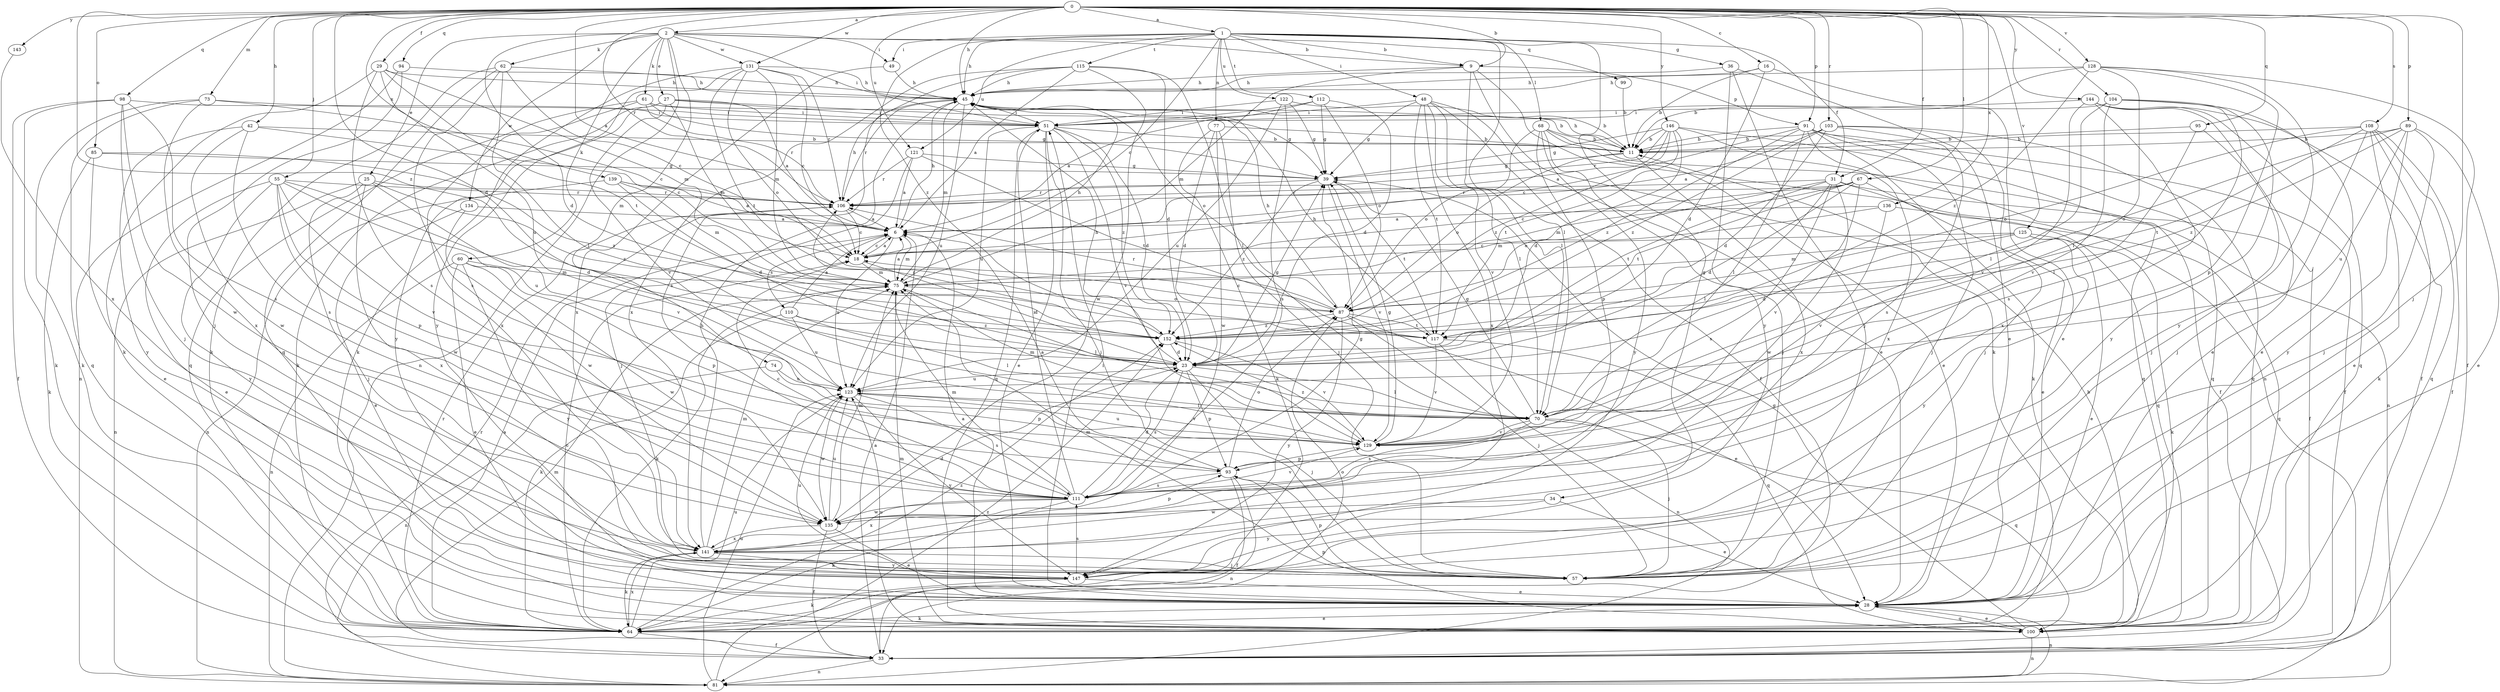 strict digraph  {
0;
1;
2;
6;
9;
11;
16;
18;
23;
25;
27;
28;
29;
31;
33;
34;
36;
39;
42;
45;
48;
49;
51;
55;
57;
60;
61;
62;
64;
67;
68;
70;
73;
74;
75;
77;
81;
85;
87;
89;
91;
93;
94;
95;
98;
99;
100;
103;
104;
106;
108;
110;
111;
112;
115;
117;
121;
122;
123;
125;
128;
129;
131;
134;
135;
136;
139;
141;
143;
144;
146;
147;
152;
0 -> 1  [label=a];
0 -> 2  [label=a];
0 -> 6  [label=a];
0 -> 9  [label=b];
0 -> 16  [label=c];
0 -> 23  [label=d];
0 -> 29  [label=f];
0 -> 31  [label=f];
0 -> 42  [label=h];
0 -> 45  [label=h];
0 -> 55  [label=j];
0 -> 57  [label=j];
0 -> 67  [label=l];
0 -> 73  [label=m];
0 -> 85  [label=o];
0 -> 89  [label=p];
0 -> 91  [label=p];
0 -> 94  [label=q];
0 -> 95  [label=q];
0 -> 98  [label=q];
0 -> 103  [label=r];
0 -> 104  [label=r];
0 -> 106  [label=r];
0 -> 108  [label=s];
0 -> 121  [label=u];
0 -> 125  [label=v];
0 -> 128  [label=v];
0 -> 131  [label=w];
0 -> 136  [label=x];
0 -> 139  [label=x];
0 -> 143  [label=y];
0 -> 144  [label=y];
0 -> 146  [label=y];
0 -> 152  [label=z];
1 -> 9  [label=b];
1 -> 18  [label=c];
1 -> 31  [label=f];
1 -> 34  [label=g];
1 -> 36  [label=g];
1 -> 45  [label=h];
1 -> 48  [label=i];
1 -> 49  [label=i];
1 -> 68  [label=l];
1 -> 70  [label=l];
1 -> 77  [label=n];
1 -> 112  [label=t];
1 -> 115  [label=t];
1 -> 121  [label=u];
1 -> 122  [label=u];
1 -> 152  [label=z];
2 -> 9  [label=b];
2 -> 23  [label=d];
2 -> 25  [label=e];
2 -> 27  [label=e];
2 -> 49  [label=i];
2 -> 51  [label=i];
2 -> 60  [label=k];
2 -> 61  [label=k];
2 -> 62  [label=k];
2 -> 74  [label=m];
2 -> 81  [label=n];
2 -> 99  [label=q];
2 -> 131  [label=w];
2 -> 134  [label=w];
6 -> 18  [label=c];
6 -> 45  [label=h];
6 -> 75  [label=m];
6 -> 110  [label=s];
6 -> 123  [label=u];
9 -> 45  [label=h];
9 -> 64  [label=k];
9 -> 70  [label=l];
9 -> 75  [label=m];
9 -> 81  [label=n];
9 -> 91  [label=p];
11 -> 39  [label=g];
11 -> 45  [label=h];
11 -> 87  [label=o];
11 -> 141  [label=x];
16 -> 11  [label=b];
16 -> 23  [label=d];
16 -> 28  [label=e];
16 -> 45  [label=h];
18 -> 6  [label=a];
18 -> 23  [label=d];
18 -> 75  [label=m];
23 -> 39  [label=g];
23 -> 45  [label=h];
23 -> 57  [label=j];
23 -> 70  [label=l];
23 -> 93  [label=p];
23 -> 111  [label=s];
23 -> 123  [label=u];
25 -> 57  [label=j];
25 -> 81  [label=n];
25 -> 106  [label=r];
25 -> 129  [label=v];
25 -> 141  [label=x];
25 -> 152  [label=z];
27 -> 6  [label=a];
27 -> 39  [label=g];
27 -> 51  [label=i];
27 -> 64  [label=k];
27 -> 75  [label=m];
27 -> 129  [label=v];
27 -> 147  [label=y];
28 -> 6  [label=a];
28 -> 51  [label=i];
28 -> 64  [label=k];
28 -> 81  [label=n];
28 -> 100  [label=q];
29 -> 45  [label=h];
29 -> 64  [label=k];
29 -> 75  [label=m];
29 -> 111  [label=s];
29 -> 117  [label=t];
29 -> 123  [label=u];
31 -> 33  [label=f];
31 -> 70  [label=l];
31 -> 87  [label=o];
31 -> 100  [label=q];
31 -> 106  [label=r];
31 -> 111  [label=s];
31 -> 117  [label=t];
31 -> 135  [label=w];
33 -> 6  [label=a];
33 -> 75  [label=m];
33 -> 81  [label=n];
33 -> 106  [label=r];
34 -> 28  [label=e];
34 -> 135  [label=w];
34 -> 147  [label=y];
36 -> 28  [label=e];
36 -> 45  [label=h];
36 -> 57  [label=j];
36 -> 147  [label=y];
39 -> 106  [label=r];
39 -> 117  [label=t];
39 -> 129  [label=v];
39 -> 152  [label=z];
42 -> 11  [label=b];
42 -> 18  [label=c];
42 -> 111  [label=s];
42 -> 135  [label=w];
42 -> 147  [label=y];
45 -> 51  [label=i];
45 -> 75  [label=m];
45 -> 87  [label=o];
45 -> 106  [label=r];
45 -> 123  [label=u];
48 -> 28  [label=e];
48 -> 33  [label=f];
48 -> 39  [label=g];
48 -> 51  [label=i];
48 -> 70  [label=l];
48 -> 117  [label=t];
48 -> 129  [label=v];
48 -> 141  [label=x];
49 -> 45  [label=h];
49 -> 141  [label=x];
51 -> 11  [label=b];
51 -> 23  [label=d];
51 -> 28  [label=e];
51 -> 57  [label=j];
51 -> 100  [label=q];
51 -> 123  [label=u];
51 -> 129  [label=v];
51 -> 152  [label=z];
55 -> 23  [label=d];
55 -> 28  [label=e];
55 -> 93  [label=p];
55 -> 106  [label=r];
55 -> 123  [label=u];
55 -> 129  [label=v];
55 -> 135  [label=w];
55 -> 147  [label=y];
57 -> 75  [label=m];
57 -> 93  [label=p];
60 -> 28  [label=e];
60 -> 75  [label=m];
60 -> 81  [label=n];
60 -> 93  [label=p];
60 -> 135  [label=w];
60 -> 147  [label=y];
61 -> 11  [label=b];
61 -> 39  [label=g];
61 -> 51  [label=i];
61 -> 100  [label=q];
61 -> 106  [label=r];
61 -> 141  [label=x];
62 -> 18  [label=c];
62 -> 45  [label=h];
62 -> 64  [label=k];
62 -> 70  [label=l];
62 -> 100  [label=q];
62 -> 111  [label=s];
64 -> 6  [label=a];
64 -> 18  [label=c];
64 -> 28  [label=e];
64 -> 33  [label=f];
64 -> 87  [label=o];
64 -> 106  [label=r];
64 -> 123  [label=u];
64 -> 141  [label=x];
64 -> 152  [label=z];
67 -> 18  [label=c];
67 -> 23  [label=d];
67 -> 28  [label=e];
67 -> 75  [label=m];
67 -> 106  [label=r];
67 -> 117  [label=t];
67 -> 129  [label=v];
68 -> 11  [label=b];
68 -> 28  [label=e];
68 -> 57  [label=j];
68 -> 81  [label=n];
68 -> 87  [label=o];
68 -> 93  [label=p];
68 -> 147  [label=y];
70 -> 39  [label=g];
70 -> 57  [label=j];
70 -> 75  [label=m];
70 -> 100  [label=q];
70 -> 111  [label=s];
70 -> 129  [label=v];
73 -> 18  [label=c];
73 -> 51  [label=i];
73 -> 64  [label=k];
73 -> 100  [label=q];
73 -> 141  [label=x];
74 -> 81  [label=n];
74 -> 93  [label=p];
74 -> 123  [label=u];
75 -> 6  [label=a];
75 -> 45  [label=h];
75 -> 64  [label=k];
75 -> 70  [label=l];
75 -> 87  [label=o];
77 -> 11  [label=b];
77 -> 23  [label=d];
77 -> 57  [label=j];
77 -> 64  [label=k];
77 -> 135  [label=w];
81 -> 123  [label=u];
81 -> 152  [label=z];
85 -> 28  [label=e];
85 -> 39  [label=g];
85 -> 64  [label=k];
85 -> 152  [label=z];
87 -> 18  [label=c];
87 -> 28  [label=e];
87 -> 45  [label=h];
87 -> 57  [label=j];
87 -> 106  [label=r];
87 -> 117  [label=t];
87 -> 147  [label=y];
87 -> 152  [label=z];
89 -> 11  [label=b];
89 -> 28  [label=e];
89 -> 57  [label=j];
89 -> 87  [label=o];
89 -> 123  [label=u];
89 -> 147  [label=y];
89 -> 152  [label=z];
91 -> 11  [label=b];
91 -> 18  [label=c];
91 -> 33  [label=f];
91 -> 57  [label=j];
91 -> 64  [label=k];
91 -> 70  [label=l];
91 -> 100  [label=q];
91 -> 141  [label=x];
91 -> 152  [label=z];
93 -> 6  [label=a];
93 -> 33  [label=f];
93 -> 81  [label=n];
93 -> 87  [label=o];
93 -> 111  [label=s];
94 -> 45  [label=h];
94 -> 57  [label=j];
94 -> 81  [label=n];
95 -> 11  [label=b];
95 -> 57  [label=j];
95 -> 70  [label=l];
98 -> 33  [label=f];
98 -> 51  [label=i];
98 -> 57  [label=j];
98 -> 64  [label=k];
98 -> 111  [label=s];
98 -> 135  [label=w];
99 -> 11  [label=b];
100 -> 11  [label=b];
100 -> 28  [label=e];
100 -> 39  [label=g];
100 -> 75  [label=m];
100 -> 81  [label=n];
100 -> 93  [label=p];
100 -> 123  [label=u];
103 -> 6  [label=a];
103 -> 11  [label=b];
103 -> 23  [label=d];
103 -> 57  [label=j];
103 -> 100  [label=q];
103 -> 111  [label=s];
103 -> 152  [label=z];
104 -> 28  [label=e];
104 -> 51  [label=i];
104 -> 70  [label=l];
104 -> 111  [label=s];
104 -> 129  [label=v];
104 -> 147  [label=y];
106 -> 6  [label=a];
106 -> 18  [label=c];
106 -> 45  [label=h];
108 -> 11  [label=b];
108 -> 28  [label=e];
108 -> 33  [label=f];
108 -> 57  [label=j];
108 -> 64  [label=k];
108 -> 87  [label=o];
108 -> 100  [label=q];
108 -> 117  [label=t];
110 -> 6  [label=a];
110 -> 64  [label=k];
110 -> 70  [label=l];
110 -> 123  [label=u];
110 -> 152  [label=z];
111 -> 18  [label=c];
111 -> 23  [label=d];
111 -> 39  [label=g];
111 -> 51  [label=i];
111 -> 64  [label=k];
111 -> 75  [label=m];
111 -> 129  [label=v];
111 -> 135  [label=w];
111 -> 141  [label=x];
112 -> 6  [label=a];
112 -> 23  [label=d];
112 -> 39  [label=g];
112 -> 51  [label=i];
112 -> 87  [label=o];
115 -> 6  [label=a];
115 -> 23  [label=d];
115 -> 45  [label=h];
115 -> 70  [label=l];
115 -> 111  [label=s];
115 -> 135  [label=w];
115 -> 141  [label=x];
117 -> 45  [label=h];
117 -> 81  [label=n];
117 -> 100  [label=q];
117 -> 129  [label=v];
121 -> 6  [label=a];
121 -> 39  [label=g];
121 -> 57  [label=j];
121 -> 106  [label=r];
121 -> 117  [label=t];
122 -> 11  [label=b];
122 -> 39  [label=g];
122 -> 51  [label=i];
122 -> 111  [label=s];
122 -> 123  [label=u];
123 -> 70  [label=l];
123 -> 111  [label=s];
123 -> 129  [label=v];
123 -> 135  [label=w];
123 -> 147  [label=y];
125 -> 18  [label=c];
125 -> 23  [label=d];
125 -> 28  [label=e];
125 -> 64  [label=k];
125 -> 75  [label=m];
125 -> 147  [label=y];
128 -> 11  [label=b];
128 -> 33  [label=f];
128 -> 45  [label=h];
128 -> 70  [label=l];
128 -> 93  [label=p];
128 -> 147  [label=y];
128 -> 152  [label=z];
129 -> 39  [label=g];
129 -> 93  [label=p];
129 -> 123  [label=u];
129 -> 152  [label=z];
131 -> 18  [label=c];
131 -> 45  [label=h];
131 -> 64  [label=k];
131 -> 75  [label=m];
131 -> 87  [label=o];
131 -> 106  [label=r];
131 -> 117  [label=t];
131 -> 147  [label=y];
134 -> 6  [label=a];
134 -> 28  [label=e];
134 -> 135  [label=w];
135 -> 28  [label=e];
135 -> 33  [label=f];
135 -> 75  [label=m];
135 -> 93  [label=p];
135 -> 123  [label=u];
135 -> 141  [label=x];
136 -> 6  [label=a];
136 -> 75  [label=m];
136 -> 100  [label=q];
136 -> 129  [label=v];
139 -> 6  [label=a];
139 -> 23  [label=d];
139 -> 75  [label=m];
139 -> 81  [label=n];
139 -> 106  [label=r];
141 -> 23  [label=d];
141 -> 45  [label=h];
141 -> 57  [label=j];
141 -> 64  [label=k];
141 -> 75  [label=m];
141 -> 147  [label=y];
143 -> 141  [label=x];
144 -> 28  [label=e];
144 -> 33  [label=f];
144 -> 51  [label=i];
144 -> 100  [label=q];
144 -> 129  [label=v];
144 -> 141  [label=x];
146 -> 6  [label=a];
146 -> 11  [label=b];
146 -> 23  [label=d];
146 -> 33  [label=f];
146 -> 39  [label=g];
146 -> 100  [label=q];
146 -> 106  [label=r];
146 -> 117  [label=t];
146 -> 152  [label=z];
147 -> 28  [label=e];
147 -> 64  [label=k];
147 -> 111  [label=s];
147 -> 123  [label=u];
152 -> 23  [label=d];
152 -> 106  [label=r];
152 -> 129  [label=v];
}

